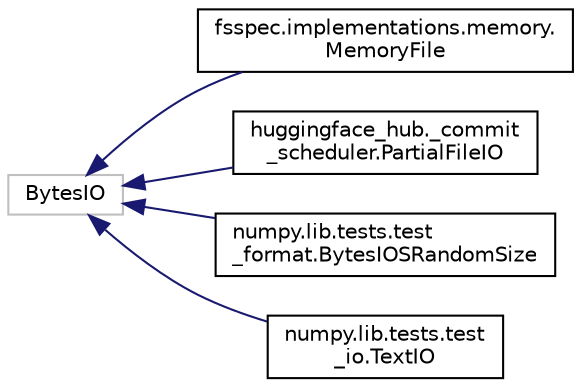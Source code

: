 digraph "Graphical Class Hierarchy"
{
 // LATEX_PDF_SIZE
  edge [fontname="Helvetica",fontsize="10",labelfontname="Helvetica",labelfontsize="10"];
  node [fontname="Helvetica",fontsize="10",shape=record];
  rankdir="LR";
  Node15593 [label="BytesIO",height=0.2,width=0.4,color="grey75", fillcolor="white", style="filled",tooltip=" "];
  Node15593 -> Node0 [dir="back",color="midnightblue",fontsize="10",style="solid",fontname="Helvetica"];
  Node0 [label="fsspec.implementations.memory.\lMemoryFile",height=0.2,width=0.4,color="black", fillcolor="white", style="filled",URL="$classfsspec_1_1implementations_1_1memory_1_1MemoryFile.html",tooltip=" "];
  Node15593 -> Node15595 [dir="back",color="midnightblue",fontsize="10",style="solid",fontname="Helvetica"];
  Node15595 [label="huggingface_hub._commit\l_scheduler.PartialFileIO",height=0.2,width=0.4,color="black", fillcolor="white", style="filled",URL="$classhuggingface__hub_1_1__commit__scheduler_1_1PartialFileIO.html",tooltip=" "];
  Node15593 -> Node15596 [dir="back",color="midnightblue",fontsize="10",style="solid",fontname="Helvetica"];
  Node15596 [label="numpy.lib.tests.test\l_format.BytesIOSRandomSize",height=0.2,width=0.4,color="black", fillcolor="white", style="filled",URL="$classnumpy_1_1lib_1_1tests_1_1test__format_1_1BytesIOSRandomSize.html",tooltip=" "];
  Node15593 -> Node15597 [dir="back",color="midnightblue",fontsize="10",style="solid",fontname="Helvetica"];
  Node15597 [label="numpy.lib.tests.test\l_io.TextIO",height=0.2,width=0.4,color="black", fillcolor="white", style="filled",URL="$classnumpy_1_1lib_1_1tests_1_1test__io_1_1TextIO.html",tooltip=" "];
}

